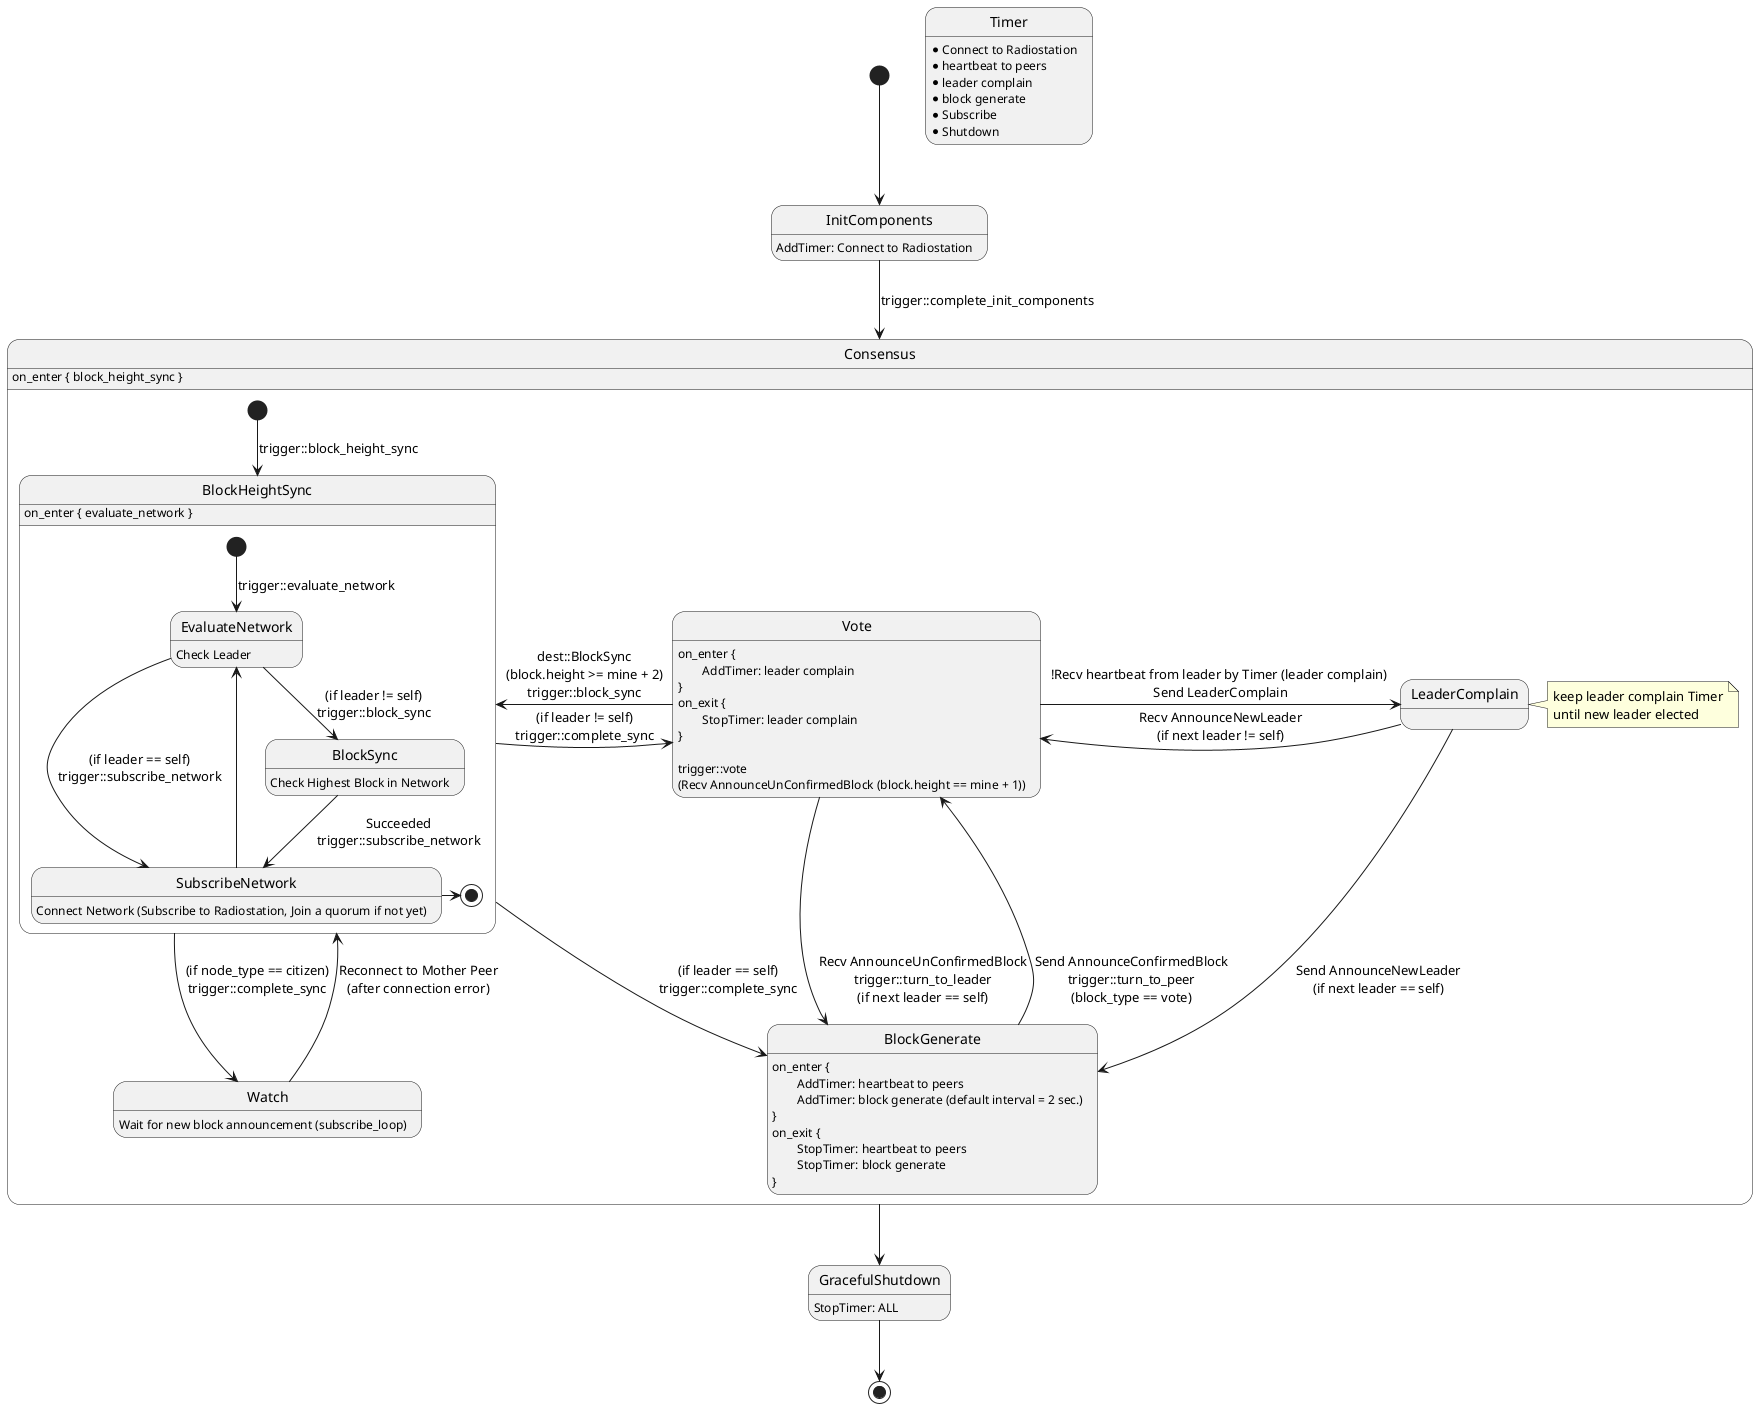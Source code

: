 @startuml State Machine in Siever

[*] --> InitComponents
InitComponents: AddTimer: Connect to Radiostation

InitComponents --> Consensus : trigger::complete_init_components

state Timer
Timer: * Connect to Radiostation
Timer: * heartbeat to peers
Timer: * leader complain
Timer: * block generate
Timer: * Subscribe
Timer: * Shutdown

state Consensus {
    Consensus: on_enter { block_height_sync }
    [*] --> BlockHeightSync : trigger::block_height_sync

    state BlockHeightSync {
        [*] --> EvaluateNetwork : trigger::evaluate_network

        EvaluateNetwork: Check Leader
        EvaluateNetwork --> BlockSync : (if leader != self)\ntrigger::block_sync
        EvaluateNetwork --> SubscribeNetwork : (if leader == self)\ntrigger::subscribe_network

        BlockSync: Check Highest Block in Network
        BlockSync --> SubscribeNetwork : Succeeded\ntrigger::subscribe_network

        SubscribeNetwork: Connect Network (Subscribe to Radiostation, Join a quorum if not yet)
        SubscribeNetwork -up-> EvaluateNetwork
        SubscribeNetwork -right-> [*]
    }
    BlockHeightSync: on_enter { evaluate_network }
    BlockHeightSync -> Watch: (if node_type == citizen)\ntrigger::complete_sync
    BlockHeightSync -> Vote: (if leader != self)\ntrigger::complete_sync
    BlockHeightSync --> BlockGenerate: (if leader == self)\ntrigger::complete_sync
    
    Watch: Wait for new block announcement (subscribe_loop)
    Watch --> BlockHeightSync: Reconnect to Mother Peer\n(after connection error)
    Vote: on_enter {
    Vote: \tAddTimer: leader complain
    Vote: }
    Vote: on_exit {
    Vote: \tStopTimer: leader complain
    Vote: }
    Vote: 
    Vote: trigger::vote\n(Recv AnnounceUnConfirmedBlock (block.height == mine + 1))
    Vote -left-> BlockHeightSync : dest::BlockSync\n(block.height >= mine + 2)\ntrigger::block_sync
    Vote -> BlockGenerate : Recv AnnounceUnConfirmedBlock\ntrigger::turn_to_leader\n(if next leader == self)
    Vote -> LeaderComplain : !Recv heartbeat from leader by Timer (leader complain) \nSend LeaderComplain

    BlockGenerate: on_enter {
    BlockGenerate: \tAddTimer: heartbeat to peers
    BlockGenerate: \tAddTimer: block generate (default interval = 2 sec.)
    BlockGenerate: }
    BlockGenerate: on_exit {
    BlockGenerate: \tStopTimer: heartbeat to peers
    BlockGenerate: \tStopTimer: block generate
    BlockGenerate: }
    BlockGenerate -> Vote : Send AnnounceConfirmedBlock\ntrigger::turn_to_peer\n(block_type == vote)

    state LeaderComplain
    note right of LeaderComplain
      keep leader complain Timer
      until new leader elected
    end note
    LeaderComplain -> Vote : Recv AnnounceNewLeader\n(if next leader != self)
    LeaderComplain --> BlockGenerate : Send AnnounceNewLeader\n(if next leader == self)
}

Consensus --> GracefulShutdown

GracefulShutdown: StopTimer: ALL
GracefulShutdown --> [*]

@enduml